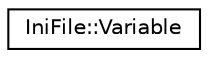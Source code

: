 digraph "Graphical Class Hierarchy"
{
  edge [fontname="Helvetica",fontsize="10",labelfontname="Helvetica",labelfontsize="10"];
  node [fontname="Helvetica",fontsize="10",shape=record];
  rankdir="LR";
  Node1 [label="IniFile::Variable",height=0.2,width=0.4,color="black", fillcolor="white", style="filled",URL="$classaworx_1_1lib_1_1config_1_1IniFile_1_1Variable.html"];
}

